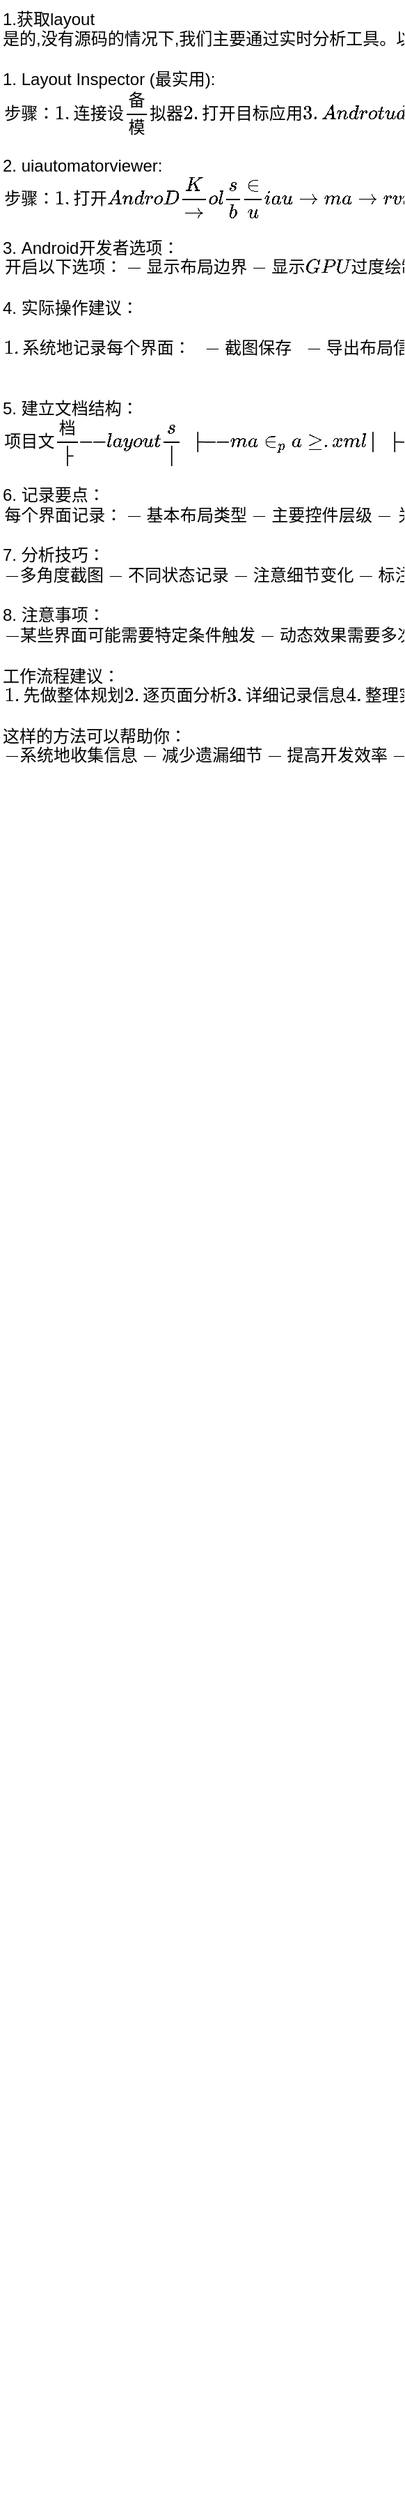 <mxfile version="27.1.4">
  <diagram name="第 1 页" id="RNXwua9HZB_wjvtBTNIJ">
    <mxGraphModel dx="2305" dy="1126" grid="1" gridSize="10" guides="1" tooltips="1" connect="1" arrows="1" fold="1" page="1" pageScale="1" pageWidth="827" pageHeight="1169" math="0" shadow="0">
      <root>
        <mxCell id="0" />
        <mxCell id="1" parent="0" />
        <mxCell id="oyAcYKCACCrX0ME6ZKw6-1" value="1.获取layout&#xa;是的,没有源码的情况下,我们主要通过实时分析工具。以下是推荐的方法：&#xa;&#xa;1. Layout Inspector (最实用):&#xa;```&#xa;步骤：&#xa;1. 连接设备/模拟器&#xa;2. 打开目标应用&#xa;3. Android Studio -&gt; Tools -&gt; Layout Inspector&#xa;4. 选择目标进程&#xa;&#xa;可以获取：&#xa;- 实时布局层级&#xa;- View属性值&#xa;- 布局参数&#xa;- 实际尺寸&#xa;```&#xa;&#xa;2. uiautomatorviewer:&#xa;```&#xa;步骤：&#xa;1. 打开 Android SDK/tools/bin/uiautomatorviewer&#xa;2. 连接设备&#xa;3. 点击截图按钮&#xa;&#xa;可以获取：&#xa;- 控件层级&#xa;- 基本属性&#xa;- 位置信息&#xa;- 控件类型&#xa;```&#xa;&#xa;3. Android开发者选项：&#xa;```&#xa;开启以下选项：&#xa;- 显示布局边界&#xa;- 显示GPU过度绘制&#xa;- 调试GPU渲染&#xa;- 显示刷新率&#xa;&#xa;帮助观察：&#xa;- 控件边界&#xa;- 布局嵌套&#xa;- 渲染效率&#xa;```&#xa;&#xa;4. 实际操作建议：&#xa;```&#xa;1. 系统地记录每个界面：&#xa;   - 截图保存&#xa;   - 导出布局信息&#xa;   - 记录页面跳转&#xa;&#xa;2. 重点关注：&#xa;   - 控件类型&#xa;   - 布局参数&#xa;   - 样式属性&#xa;   - 层级关系&#xa;&#xa;3. 特别注意：&#xa;   - 列表项布局&#xa;   - 自定义控件&#xa;   - 弹窗设计&#xa;   - 动画效果&#xa;```&#xa;&#xa;5. 建立文档结构：&#xa;```&#xa;项目文档/&#xa;├── layouts/&#xa;│   ├── main_page.xml&#xa;│   ├── detail_page.xml&#xa;│   └── ...&#xa;├── screenshots/&#xa;│   ├── main_page.png&#xa;│   ├── detail_page.png&#xa;│   └── ...&#xa;├── navigation.md&#xa;└── notes.md&#xa;```&#xa;&#xa;6. 记录要点：&#xa;```&#xa;每个界面记录：&#xa;- 基本布局类型&#xa;- 主要控件层级&#xa;- 关键控件属性&#xa;- 特殊效果实现&#xa;- 交互行为&#xa;```&#xa;&#xa;7. 分析技巧：&#xa;```&#xa;- 多角度截图&#xa;- 不同状态记录&#xa;- 注意细节变化&#xa;- 标注重要参数&#xa;```&#xa;&#xa;8. 注意事项：&#xa;```&#xa;- 某些界面可能需要特定条件触发&#xa;- 动态效果需要多次观察&#xa;- 复杂控件可能需要特别处理&#xa;- 注意性能相关的实现细节&#xa;```&#xa;&#xa;工作流程建议：&#xa;```&#xa;1. 先做整体规划&#xa;2. 逐页面分析&#xa;3. 详细记录信息&#xa;4. 整理实现方案&#xa;5. 验证可行性&#xa;```&#xa;&#xa;这样的方法可以帮助你：&#xa;```&#xa;- 系统地收集信息&#xa;- 减少遗漏细节&#xa;- 提高开发效率&#xa;- 保证实现质量&#xa;```" style="text;whiteSpace=wrap;" vertex="1" parent="1">
          <mxGeometry x="50" y="90" width="290" height="40" as="geometry" />
        </mxCell>
      </root>
    </mxGraphModel>
  </diagram>
</mxfile>
